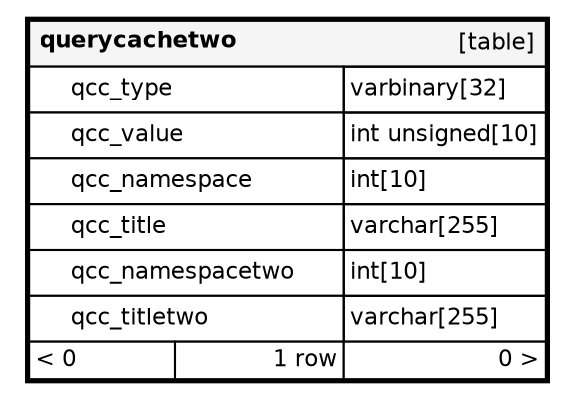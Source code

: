 // dot 2.40 on Linux 5.0.3-200.fc29.x86_64
// SchemaSpy rev Unknown
digraph "querycachetwo" {
  graph [
    rankdir="RL"
    bgcolor="#ffffff"
    nodesep="0.18"
    ranksep="0.46"
    fontname="Helvetica"
    fontsize="11"
    ration="compress"
  ];
  node [
    fontname="Helvetica"
    fontsize="11"
    shape="plaintext"
  ];
  edge [
    arrowsize="0.8"
  ];
  "querycachetwo" [
   label=<
    <TABLE BORDER="2" CELLBORDER="1" CELLSPACING="0" BGCOLOR="#ffffff">
      <TR><TD COLSPAN="4"  BGCOLOR="#f5f5f5"><TABLE BORDER="0" CELLSPACING="0"><TR><TD ALIGN="LEFT"><B>querycachetwo</B></TD><TD ALIGN="RIGHT">[table]</TD></TR></TABLE></TD></TR>
      <TR><TD PORT="qcc_type" COLSPAN="2" BGCOLOR="#ffffff" ALIGN="LEFT"><TABLE BORDER="0" CELLSPACING="0" ALIGN="LEFT"><TR ALIGN="LEFT"><TD ALIGN="LEFT" FIXEDSIZE="TRUE" WIDTH="15" HEIGHT="16"></TD><TD ALIGN="LEFT" FIXEDSIZE="TRUE" WIDTH="130" HEIGHT="16">qcc_type</TD></TR></TABLE></TD><TD PORT="qcc_type.type" ALIGN="LEFT">varbinary[32]</TD></TR>
      <TR><TD PORT="qcc_value" COLSPAN="2" BGCOLOR="#ffffff" ALIGN="LEFT"><TABLE BORDER="0" CELLSPACING="0" ALIGN="LEFT"><TR ALIGN="LEFT"><TD ALIGN="LEFT" FIXEDSIZE="TRUE" WIDTH="15" HEIGHT="16"></TD><TD ALIGN="LEFT" FIXEDSIZE="TRUE" WIDTH="130" HEIGHT="16">qcc_value</TD></TR></TABLE></TD><TD PORT="qcc_value.type" ALIGN="LEFT">int unsigned[10]</TD></TR>
      <TR><TD PORT="qcc_namespace" COLSPAN="2" BGCOLOR="#ffffff" ALIGN="LEFT"><TABLE BORDER="0" CELLSPACING="0" ALIGN="LEFT"><TR ALIGN="LEFT"><TD ALIGN="LEFT" FIXEDSIZE="TRUE" WIDTH="15" HEIGHT="16"></TD><TD ALIGN="LEFT" FIXEDSIZE="TRUE" WIDTH="130" HEIGHT="16">qcc_namespace</TD></TR></TABLE></TD><TD PORT="qcc_namespace.type" ALIGN="LEFT">int[10]</TD></TR>
      <TR><TD PORT="qcc_title" COLSPAN="2" BGCOLOR="#ffffff" ALIGN="LEFT"><TABLE BORDER="0" CELLSPACING="0" ALIGN="LEFT"><TR ALIGN="LEFT"><TD ALIGN="LEFT" FIXEDSIZE="TRUE" WIDTH="15" HEIGHT="16"></TD><TD ALIGN="LEFT" FIXEDSIZE="TRUE" WIDTH="130" HEIGHT="16">qcc_title</TD></TR></TABLE></TD><TD PORT="qcc_title.type" ALIGN="LEFT">varchar[255]</TD></TR>
      <TR><TD PORT="qcc_namespacetwo" COLSPAN="2" BGCOLOR="#ffffff" ALIGN="LEFT"><TABLE BORDER="0" CELLSPACING="0" ALIGN="LEFT"><TR ALIGN="LEFT"><TD ALIGN="LEFT" FIXEDSIZE="TRUE" WIDTH="15" HEIGHT="16"></TD><TD ALIGN="LEFT" FIXEDSIZE="TRUE" WIDTH="130" HEIGHT="16">qcc_namespacetwo</TD></TR></TABLE></TD><TD PORT="qcc_namespacetwo.type" ALIGN="LEFT">int[10]</TD></TR>
      <TR><TD PORT="qcc_titletwo" COLSPAN="2" BGCOLOR="#ffffff" ALIGN="LEFT"><TABLE BORDER="0" CELLSPACING="0" ALIGN="LEFT"><TR ALIGN="LEFT"><TD ALIGN="LEFT" FIXEDSIZE="TRUE" WIDTH="15" HEIGHT="16"></TD><TD ALIGN="LEFT" FIXEDSIZE="TRUE" WIDTH="130" HEIGHT="16">qcc_titletwo</TD></TR></TABLE></TD><TD PORT="qcc_titletwo.type" ALIGN="LEFT">varchar[255]</TD></TR>
      <TR><TD ALIGN="LEFT" BGCOLOR="#ffffff">&lt; 0</TD><TD ALIGN="RIGHT" BGCOLOR="#ffffff">1 row</TD><TD ALIGN="RIGHT" BGCOLOR="#ffffff">0 &gt;</TD></TR>
    </TABLE>>
    URL="tables/querycachetwo.html"
    tooltip="querycachetwo"
  ];
}
